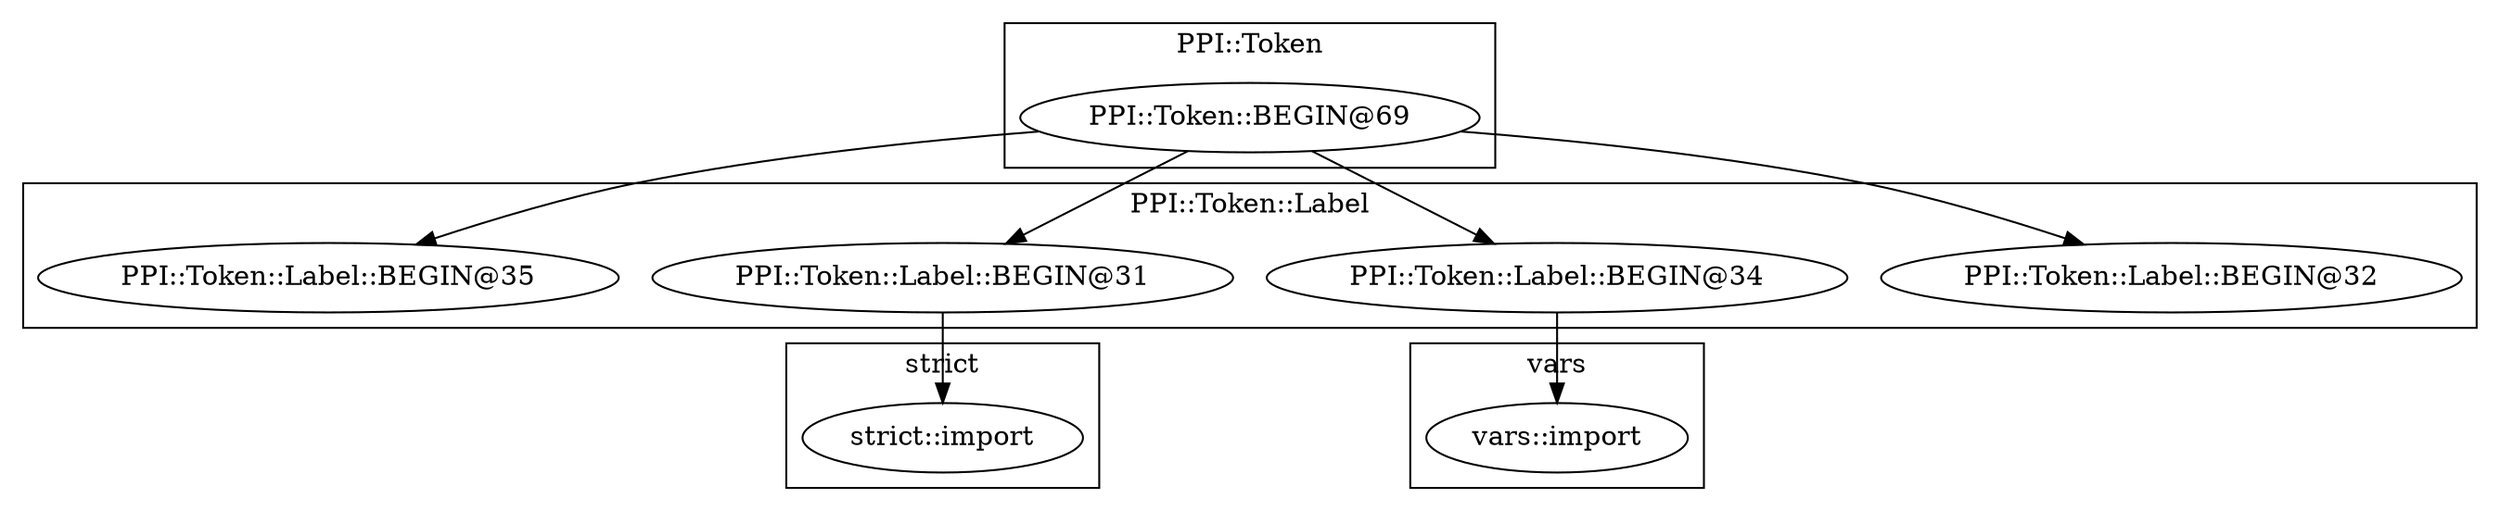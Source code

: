 digraph {
graph [overlap=false]
subgraph cluster_PPI_Token_Label {
	label="PPI::Token::Label";
	"PPI::Token::Label::BEGIN@32";
	"PPI::Token::Label::BEGIN@31";
	"PPI::Token::Label::BEGIN@34";
	"PPI::Token::Label::BEGIN@35";
}
subgraph cluster_PPI_Token {
	label="PPI::Token";
	"PPI::Token::BEGIN@69";
}
subgraph cluster_vars {
	label="vars";
	"vars::import";
}
subgraph cluster_strict {
	label="strict";
	"strict::import";
}
"PPI::Token::BEGIN@69" -> "PPI::Token::Label::BEGIN@31";
"PPI::Token::BEGIN@69" -> "PPI::Token::Label::BEGIN@35";
"PPI::Token::Label::BEGIN@31" -> "strict::import";
"PPI::Token::Label::BEGIN@34" -> "vars::import";
"PPI::Token::BEGIN@69" -> "PPI::Token::Label::BEGIN@34";
"PPI::Token::BEGIN@69" -> "PPI::Token::Label::BEGIN@32";
}
